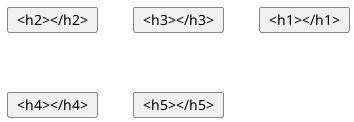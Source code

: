 @startuml
    card "<h1></h1>"{

    }
    card "<h2></h2>"
    card "<h3></h3>"
    card "<h4></h4>"
    card "<h5></h5>"
@enduml